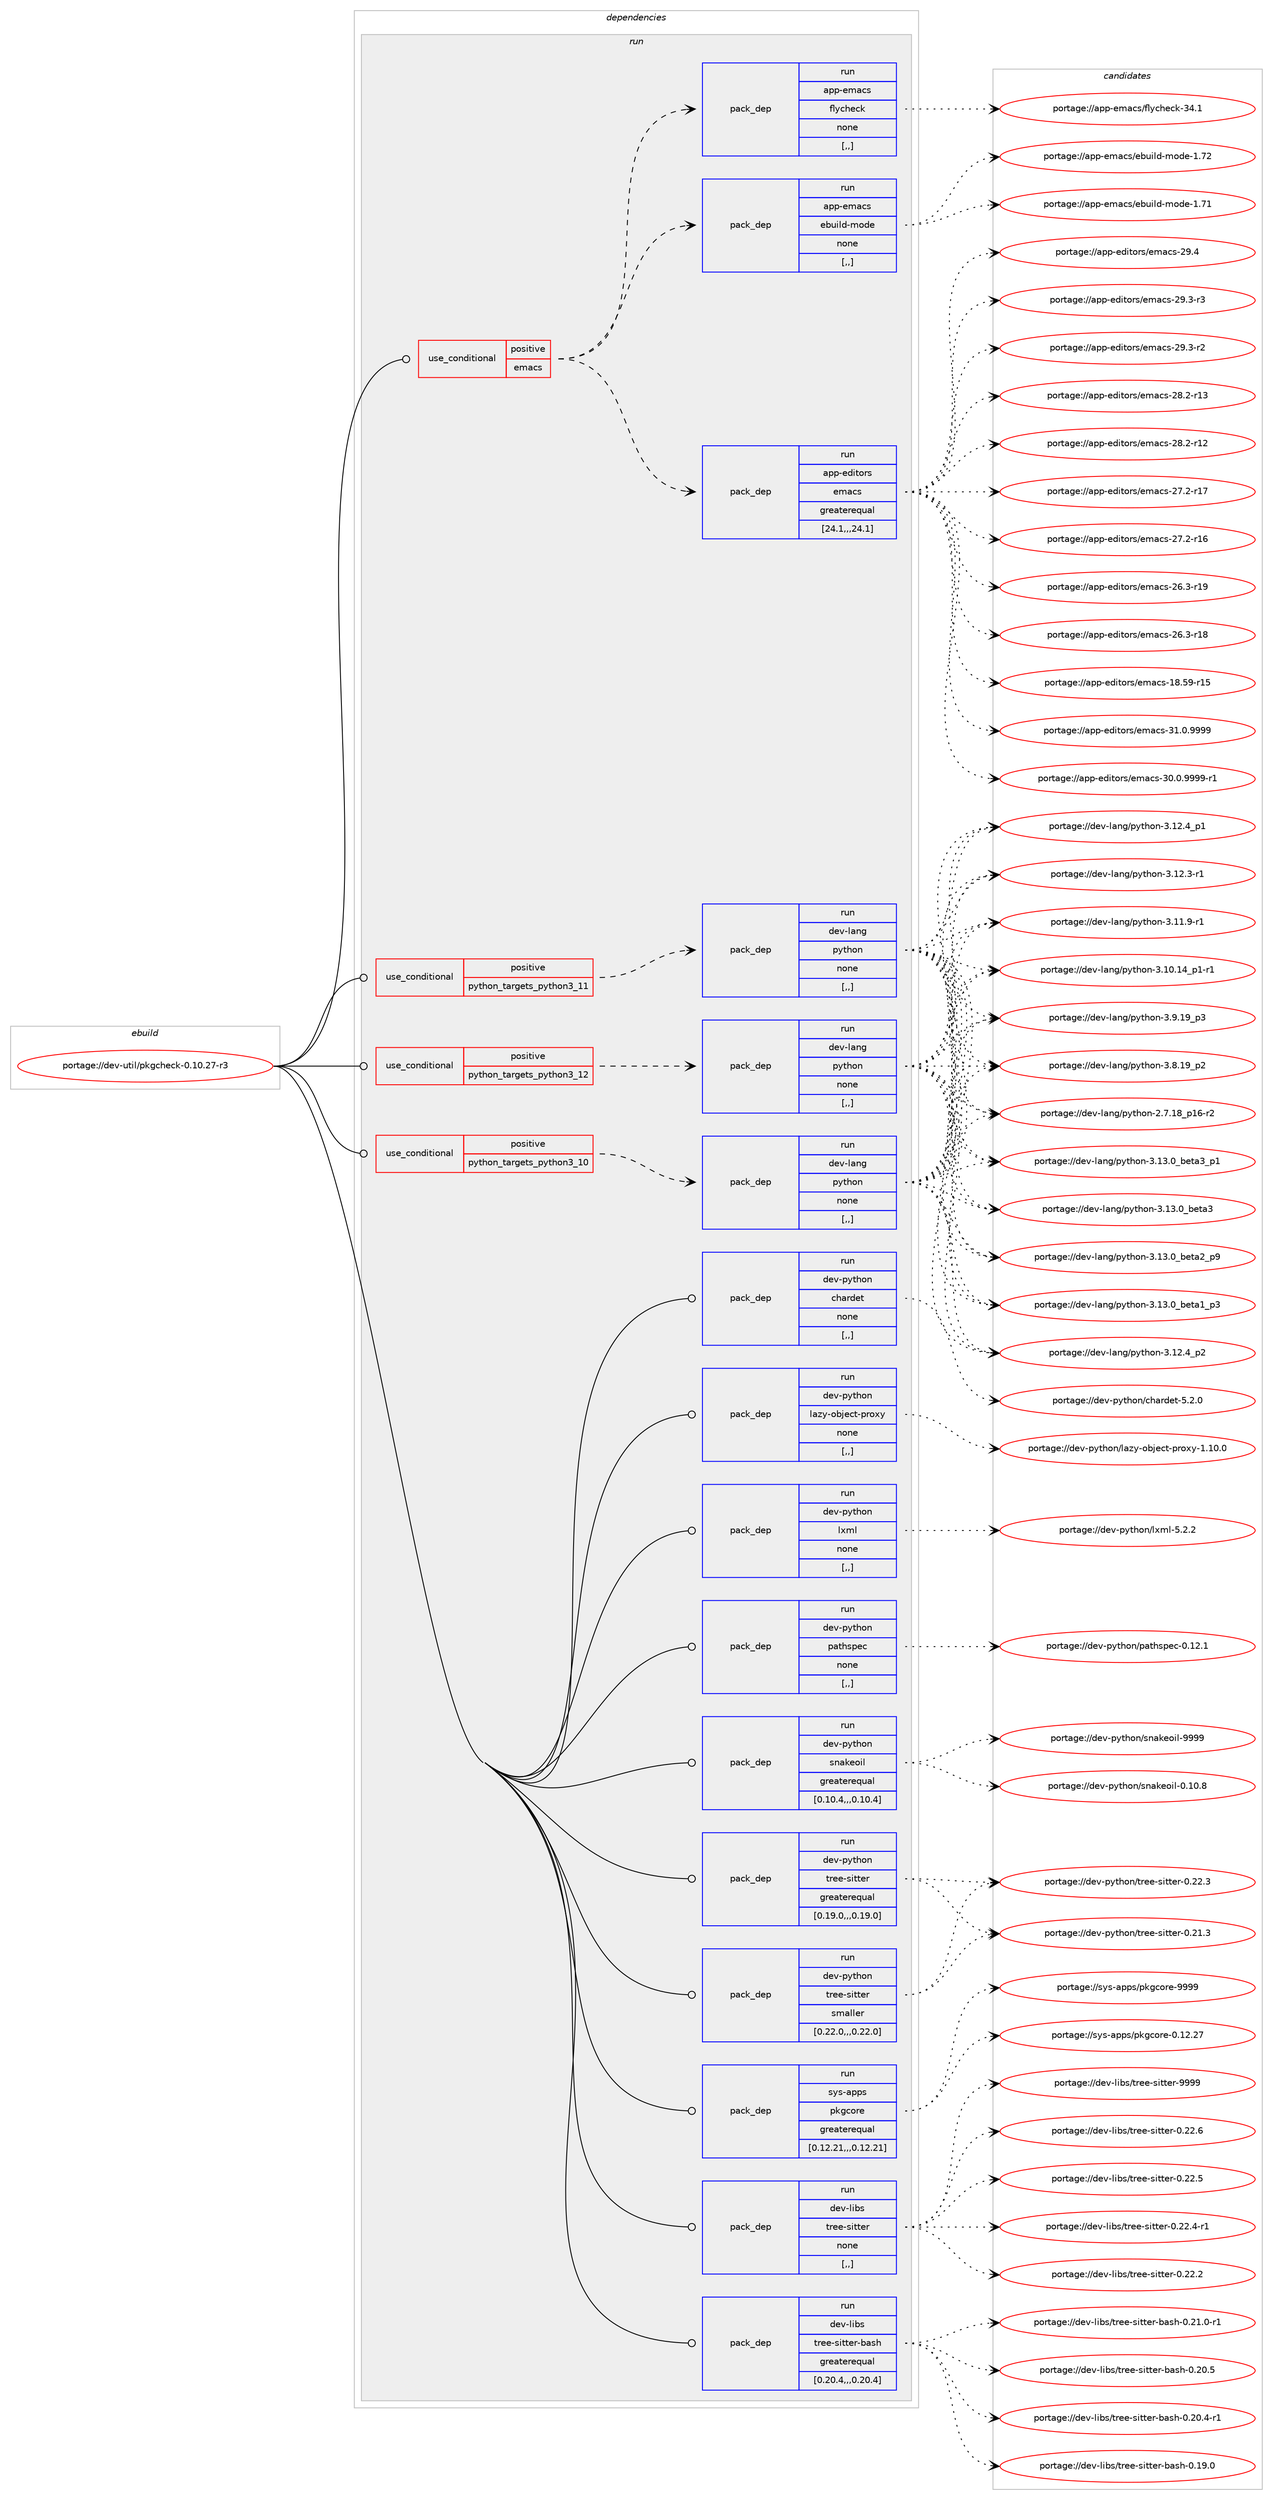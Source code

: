 digraph prolog {

# *************
# Graph options
# *************

newrank=true;
concentrate=true;
compound=true;
graph [rankdir=LR,fontname=Helvetica,fontsize=10,ranksep=1.5];#, ranksep=2.5, nodesep=0.2];
edge  [arrowhead=vee];
node  [fontname=Helvetica,fontsize=10];

# **********
# The ebuild
# **********

subgraph cluster_leftcol {
color=gray;
label=<<i>ebuild</i>>;
id [label="portage://dev-util/pkgcheck-0.10.27-r3", color=red, width=4, href="../dev-util/pkgcheck-0.10.27-r3.svg"];
}

# ****************
# The dependencies
# ****************

subgraph cluster_midcol {
color=gray;
label=<<i>dependencies</i>>;
subgraph cluster_compile {
fillcolor="#eeeeee";
style=filled;
label=<<i>compile</i>>;
}
subgraph cluster_compileandrun {
fillcolor="#eeeeee";
style=filled;
label=<<i>compile and run</i>>;
}
subgraph cluster_run {
fillcolor="#eeeeee";
style=filled;
label=<<i>run</i>>;
subgraph cond61353 {
dependency217903 [label=<<TABLE BORDER="0" CELLBORDER="1" CELLSPACING="0" CELLPADDING="4"><TR><TD ROWSPAN="3" CELLPADDING="10">use_conditional</TD></TR><TR><TD>positive</TD></TR><TR><TD>emacs</TD></TR></TABLE>>, shape=none, color=red];
subgraph pack155092 {
dependency217904 [label=<<TABLE BORDER="0" CELLBORDER="1" CELLSPACING="0" CELLPADDING="4" WIDTH="220"><TR><TD ROWSPAN="6" CELLPADDING="30">pack_dep</TD></TR><TR><TD WIDTH="110">run</TD></TR><TR><TD>app-editors</TD></TR><TR><TD>emacs</TD></TR><TR><TD>greaterequal</TD></TR><TR><TD>[24.1,,,24.1]</TD></TR></TABLE>>, shape=none, color=blue];
}
dependency217903:e -> dependency217904:w [weight=20,style="dashed",arrowhead="vee"];
subgraph pack155093 {
dependency217905 [label=<<TABLE BORDER="0" CELLBORDER="1" CELLSPACING="0" CELLPADDING="4" WIDTH="220"><TR><TD ROWSPAN="6" CELLPADDING="30">pack_dep</TD></TR><TR><TD WIDTH="110">run</TD></TR><TR><TD>app-emacs</TD></TR><TR><TD>ebuild-mode</TD></TR><TR><TD>none</TD></TR><TR><TD>[,,]</TD></TR></TABLE>>, shape=none, color=blue];
}
dependency217903:e -> dependency217905:w [weight=20,style="dashed",arrowhead="vee"];
subgraph pack155094 {
dependency217906 [label=<<TABLE BORDER="0" CELLBORDER="1" CELLSPACING="0" CELLPADDING="4" WIDTH="220"><TR><TD ROWSPAN="6" CELLPADDING="30">pack_dep</TD></TR><TR><TD WIDTH="110">run</TD></TR><TR><TD>app-emacs</TD></TR><TR><TD>flycheck</TD></TR><TR><TD>none</TD></TR><TR><TD>[,,]</TD></TR></TABLE>>, shape=none, color=blue];
}
dependency217903:e -> dependency217906:w [weight=20,style="dashed",arrowhead="vee"];
}
id:e -> dependency217903:w [weight=20,style="solid",arrowhead="odot"];
subgraph cond61354 {
dependency217907 [label=<<TABLE BORDER="0" CELLBORDER="1" CELLSPACING="0" CELLPADDING="4"><TR><TD ROWSPAN="3" CELLPADDING="10">use_conditional</TD></TR><TR><TD>positive</TD></TR><TR><TD>python_targets_python3_10</TD></TR></TABLE>>, shape=none, color=red];
subgraph pack155095 {
dependency217908 [label=<<TABLE BORDER="0" CELLBORDER="1" CELLSPACING="0" CELLPADDING="4" WIDTH="220"><TR><TD ROWSPAN="6" CELLPADDING="30">pack_dep</TD></TR><TR><TD WIDTH="110">run</TD></TR><TR><TD>dev-lang</TD></TR><TR><TD>python</TD></TR><TR><TD>none</TD></TR><TR><TD>[,,]</TD></TR></TABLE>>, shape=none, color=blue];
}
dependency217907:e -> dependency217908:w [weight=20,style="dashed",arrowhead="vee"];
}
id:e -> dependency217907:w [weight=20,style="solid",arrowhead="odot"];
subgraph cond61355 {
dependency217909 [label=<<TABLE BORDER="0" CELLBORDER="1" CELLSPACING="0" CELLPADDING="4"><TR><TD ROWSPAN="3" CELLPADDING="10">use_conditional</TD></TR><TR><TD>positive</TD></TR><TR><TD>python_targets_python3_11</TD></TR></TABLE>>, shape=none, color=red];
subgraph pack155096 {
dependency217910 [label=<<TABLE BORDER="0" CELLBORDER="1" CELLSPACING="0" CELLPADDING="4" WIDTH="220"><TR><TD ROWSPAN="6" CELLPADDING="30">pack_dep</TD></TR><TR><TD WIDTH="110">run</TD></TR><TR><TD>dev-lang</TD></TR><TR><TD>python</TD></TR><TR><TD>none</TD></TR><TR><TD>[,,]</TD></TR></TABLE>>, shape=none, color=blue];
}
dependency217909:e -> dependency217910:w [weight=20,style="dashed",arrowhead="vee"];
}
id:e -> dependency217909:w [weight=20,style="solid",arrowhead="odot"];
subgraph cond61356 {
dependency217911 [label=<<TABLE BORDER="0" CELLBORDER="1" CELLSPACING="0" CELLPADDING="4"><TR><TD ROWSPAN="3" CELLPADDING="10">use_conditional</TD></TR><TR><TD>positive</TD></TR><TR><TD>python_targets_python3_12</TD></TR></TABLE>>, shape=none, color=red];
subgraph pack155097 {
dependency217912 [label=<<TABLE BORDER="0" CELLBORDER="1" CELLSPACING="0" CELLPADDING="4" WIDTH="220"><TR><TD ROWSPAN="6" CELLPADDING="30">pack_dep</TD></TR><TR><TD WIDTH="110">run</TD></TR><TR><TD>dev-lang</TD></TR><TR><TD>python</TD></TR><TR><TD>none</TD></TR><TR><TD>[,,]</TD></TR></TABLE>>, shape=none, color=blue];
}
dependency217911:e -> dependency217912:w [weight=20,style="dashed",arrowhead="vee"];
}
id:e -> dependency217911:w [weight=20,style="solid",arrowhead="odot"];
subgraph pack155098 {
dependency217913 [label=<<TABLE BORDER="0" CELLBORDER="1" CELLSPACING="0" CELLPADDING="4" WIDTH="220"><TR><TD ROWSPAN="6" CELLPADDING="30">pack_dep</TD></TR><TR><TD WIDTH="110">run</TD></TR><TR><TD>dev-libs</TD></TR><TR><TD>tree-sitter</TD></TR><TR><TD>none</TD></TR><TR><TD>[,,]</TD></TR></TABLE>>, shape=none, color=blue];
}
id:e -> dependency217913:w [weight=20,style="solid",arrowhead="odot"];
subgraph pack155099 {
dependency217914 [label=<<TABLE BORDER="0" CELLBORDER="1" CELLSPACING="0" CELLPADDING="4" WIDTH="220"><TR><TD ROWSPAN="6" CELLPADDING="30">pack_dep</TD></TR><TR><TD WIDTH="110">run</TD></TR><TR><TD>dev-libs</TD></TR><TR><TD>tree-sitter-bash</TD></TR><TR><TD>greaterequal</TD></TR><TR><TD>[0.20.4,,,0.20.4]</TD></TR></TABLE>>, shape=none, color=blue];
}
id:e -> dependency217914:w [weight=20,style="solid",arrowhead="odot"];
subgraph pack155100 {
dependency217915 [label=<<TABLE BORDER="0" CELLBORDER="1" CELLSPACING="0" CELLPADDING="4" WIDTH="220"><TR><TD ROWSPAN="6" CELLPADDING="30">pack_dep</TD></TR><TR><TD WIDTH="110">run</TD></TR><TR><TD>dev-python</TD></TR><TR><TD>chardet</TD></TR><TR><TD>none</TD></TR><TR><TD>[,,]</TD></TR></TABLE>>, shape=none, color=blue];
}
id:e -> dependency217915:w [weight=20,style="solid",arrowhead="odot"];
subgraph pack155101 {
dependency217916 [label=<<TABLE BORDER="0" CELLBORDER="1" CELLSPACING="0" CELLPADDING="4" WIDTH="220"><TR><TD ROWSPAN="6" CELLPADDING="30">pack_dep</TD></TR><TR><TD WIDTH="110">run</TD></TR><TR><TD>dev-python</TD></TR><TR><TD>lazy-object-proxy</TD></TR><TR><TD>none</TD></TR><TR><TD>[,,]</TD></TR></TABLE>>, shape=none, color=blue];
}
id:e -> dependency217916:w [weight=20,style="solid",arrowhead="odot"];
subgraph pack155102 {
dependency217917 [label=<<TABLE BORDER="0" CELLBORDER="1" CELLSPACING="0" CELLPADDING="4" WIDTH="220"><TR><TD ROWSPAN="6" CELLPADDING="30">pack_dep</TD></TR><TR><TD WIDTH="110">run</TD></TR><TR><TD>dev-python</TD></TR><TR><TD>lxml</TD></TR><TR><TD>none</TD></TR><TR><TD>[,,]</TD></TR></TABLE>>, shape=none, color=blue];
}
id:e -> dependency217917:w [weight=20,style="solid",arrowhead="odot"];
subgraph pack155103 {
dependency217918 [label=<<TABLE BORDER="0" CELLBORDER="1" CELLSPACING="0" CELLPADDING="4" WIDTH="220"><TR><TD ROWSPAN="6" CELLPADDING="30">pack_dep</TD></TR><TR><TD WIDTH="110">run</TD></TR><TR><TD>dev-python</TD></TR><TR><TD>pathspec</TD></TR><TR><TD>none</TD></TR><TR><TD>[,,]</TD></TR></TABLE>>, shape=none, color=blue];
}
id:e -> dependency217918:w [weight=20,style="solid",arrowhead="odot"];
subgraph pack155104 {
dependency217919 [label=<<TABLE BORDER="0" CELLBORDER="1" CELLSPACING="0" CELLPADDING="4" WIDTH="220"><TR><TD ROWSPAN="6" CELLPADDING="30">pack_dep</TD></TR><TR><TD WIDTH="110">run</TD></TR><TR><TD>dev-python</TD></TR><TR><TD>snakeoil</TD></TR><TR><TD>greaterequal</TD></TR><TR><TD>[0.10.4,,,0.10.4]</TD></TR></TABLE>>, shape=none, color=blue];
}
id:e -> dependency217919:w [weight=20,style="solid",arrowhead="odot"];
subgraph pack155105 {
dependency217920 [label=<<TABLE BORDER="0" CELLBORDER="1" CELLSPACING="0" CELLPADDING="4" WIDTH="220"><TR><TD ROWSPAN="6" CELLPADDING="30">pack_dep</TD></TR><TR><TD WIDTH="110">run</TD></TR><TR><TD>dev-python</TD></TR><TR><TD>tree-sitter</TD></TR><TR><TD>greaterequal</TD></TR><TR><TD>[0.19.0,,,0.19.0]</TD></TR></TABLE>>, shape=none, color=blue];
}
id:e -> dependency217920:w [weight=20,style="solid",arrowhead="odot"];
subgraph pack155106 {
dependency217921 [label=<<TABLE BORDER="0" CELLBORDER="1" CELLSPACING="0" CELLPADDING="4" WIDTH="220"><TR><TD ROWSPAN="6" CELLPADDING="30">pack_dep</TD></TR><TR><TD WIDTH="110">run</TD></TR><TR><TD>dev-python</TD></TR><TR><TD>tree-sitter</TD></TR><TR><TD>smaller</TD></TR><TR><TD>[0.22.0,,,0.22.0]</TD></TR></TABLE>>, shape=none, color=blue];
}
id:e -> dependency217921:w [weight=20,style="solid",arrowhead="odot"];
subgraph pack155107 {
dependency217922 [label=<<TABLE BORDER="0" CELLBORDER="1" CELLSPACING="0" CELLPADDING="4" WIDTH="220"><TR><TD ROWSPAN="6" CELLPADDING="30">pack_dep</TD></TR><TR><TD WIDTH="110">run</TD></TR><TR><TD>sys-apps</TD></TR><TR><TD>pkgcore</TD></TR><TR><TD>greaterequal</TD></TR><TR><TD>[0.12.21,,,0.12.21]</TD></TR></TABLE>>, shape=none, color=blue];
}
id:e -> dependency217922:w [weight=20,style="solid",arrowhead="odot"];
}
}

# **************
# The candidates
# **************

subgraph cluster_choices {
rank=same;
color=gray;
label=<<i>candidates</i>>;

subgraph choice155092 {
color=black;
nodesep=1;
choice971121124510110010511611111411547101109979911545514946484657575757 [label="portage://app-editors/emacs-31.0.9999", color=red, width=4,href="../app-editors/emacs-31.0.9999.svg"];
choice9711211245101100105116111114115471011099799115455148464846575757574511449 [label="portage://app-editors/emacs-30.0.9999-r1", color=red, width=4,href="../app-editors/emacs-30.0.9999-r1.svg"];
choice97112112451011001051161111141154710110997991154550574652 [label="portage://app-editors/emacs-29.4", color=red, width=4,href="../app-editors/emacs-29.4.svg"];
choice971121124510110010511611111411547101109979911545505746514511451 [label="portage://app-editors/emacs-29.3-r3", color=red, width=4,href="../app-editors/emacs-29.3-r3.svg"];
choice971121124510110010511611111411547101109979911545505746514511450 [label="portage://app-editors/emacs-29.3-r2", color=red, width=4,href="../app-editors/emacs-29.3-r2.svg"];
choice97112112451011001051161111141154710110997991154550564650451144951 [label="portage://app-editors/emacs-28.2-r13", color=red, width=4,href="../app-editors/emacs-28.2-r13.svg"];
choice97112112451011001051161111141154710110997991154550564650451144950 [label="portage://app-editors/emacs-28.2-r12", color=red, width=4,href="../app-editors/emacs-28.2-r12.svg"];
choice97112112451011001051161111141154710110997991154550554650451144955 [label="portage://app-editors/emacs-27.2-r17", color=red, width=4,href="../app-editors/emacs-27.2-r17.svg"];
choice97112112451011001051161111141154710110997991154550554650451144954 [label="portage://app-editors/emacs-27.2-r16", color=red, width=4,href="../app-editors/emacs-27.2-r16.svg"];
choice97112112451011001051161111141154710110997991154550544651451144957 [label="portage://app-editors/emacs-26.3-r19", color=red, width=4,href="../app-editors/emacs-26.3-r19.svg"];
choice97112112451011001051161111141154710110997991154550544651451144956 [label="portage://app-editors/emacs-26.3-r18", color=red, width=4,href="../app-editors/emacs-26.3-r18.svg"];
choice9711211245101100105116111114115471011099799115454956465357451144953 [label="portage://app-editors/emacs-18.59-r15", color=red, width=4,href="../app-editors/emacs-18.59-r15.svg"];
dependency217904:e -> choice971121124510110010511611111411547101109979911545514946484657575757:w [style=dotted,weight="100"];
dependency217904:e -> choice9711211245101100105116111114115471011099799115455148464846575757574511449:w [style=dotted,weight="100"];
dependency217904:e -> choice97112112451011001051161111141154710110997991154550574652:w [style=dotted,weight="100"];
dependency217904:e -> choice971121124510110010511611111411547101109979911545505746514511451:w [style=dotted,weight="100"];
dependency217904:e -> choice971121124510110010511611111411547101109979911545505746514511450:w [style=dotted,weight="100"];
dependency217904:e -> choice97112112451011001051161111141154710110997991154550564650451144951:w [style=dotted,weight="100"];
dependency217904:e -> choice97112112451011001051161111141154710110997991154550564650451144950:w [style=dotted,weight="100"];
dependency217904:e -> choice97112112451011001051161111141154710110997991154550554650451144955:w [style=dotted,weight="100"];
dependency217904:e -> choice97112112451011001051161111141154710110997991154550554650451144954:w [style=dotted,weight="100"];
dependency217904:e -> choice97112112451011001051161111141154710110997991154550544651451144957:w [style=dotted,weight="100"];
dependency217904:e -> choice97112112451011001051161111141154710110997991154550544651451144956:w [style=dotted,weight="100"];
dependency217904:e -> choice9711211245101100105116111114115471011099799115454956465357451144953:w [style=dotted,weight="100"];
}
subgraph choice155093 {
color=black;
nodesep=1;
choice971121124510110997991154710198117105108100451091111001014549465550 [label="portage://app-emacs/ebuild-mode-1.72", color=red, width=4,href="../app-emacs/ebuild-mode-1.72.svg"];
choice971121124510110997991154710198117105108100451091111001014549465549 [label="portage://app-emacs/ebuild-mode-1.71", color=red, width=4,href="../app-emacs/ebuild-mode-1.71.svg"];
dependency217905:e -> choice971121124510110997991154710198117105108100451091111001014549465550:w [style=dotted,weight="100"];
dependency217905:e -> choice971121124510110997991154710198117105108100451091111001014549465549:w [style=dotted,weight="100"];
}
subgraph choice155094 {
color=black;
nodesep=1;
choice971121124510110997991154710210812199104101991074551524649 [label="portage://app-emacs/flycheck-34.1", color=red, width=4,href="../app-emacs/flycheck-34.1.svg"];
dependency217906:e -> choice971121124510110997991154710210812199104101991074551524649:w [style=dotted,weight="100"];
}
subgraph choice155095 {
color=black;
nodesep=1;
choice10010111845108971101034711212111610411111045514649514648959810111697519511249 [label="portage://dev-lang/python-3.13.0_beta3_p1", color=red, width=4,href="../dev-lang/python-3.13.0_beta3_p1.svg"];
choice1001011184510897110103471121211161041111104551464951464895981011169751 [label="portage://dev-lang/python-3.13.0_beta3", color=red, width=4,href="../dev-lang/python-3.13.0_beta3.svg"];
choice10010111845108971101034711212111610411111045514649514648959810111697509511257 [label="portage://dev-lang/python-3.13.0_beta2_p9", color=red, width=4,href="../dev-lang/python-3.13.0_beta2_p9.svg"];
choice10010111845108971101034711212111610411111045514649514648959810111697499511251 [label="portage://dev-lang/python-3.13.0_beta1_p3", color=red, width=4,href="../dev-lang/python-3.13.0_beta1_p3.svg"];
choice100101118451089711010347112121116104111110455146495046529511250 [label="portage://dev-lang/python-3.12.4_p2", color=red, width=4,href="../dev-lang/python-3.12.4_p2.svg"];
choice100101118451089711010347112121116104111110455146495046529511249 [label="portage://dev-lang/python-3.12.4_p1", color=red, width=4,href="../dev-lang/python-3.12.4_p1.svg"];
choice100101118451089711010347112121116104111110455146495046514511449 [label="portage://dev-lang/python-3.12.3-r1", color=red, width=4,href="../dev-lang/python-3.12.3-r1.svg"];
choice100101118451089711010347112121116104111110455146494946574511449 [label="portage://dev-lang/python-3.11.9-r1", color=red, width=4,href="../dev-lang/python-3.11.9-r1.svg"];
choice100101118451089711010347112121116104111110455146494846495295112494511449 [label="portage://dev-lang/python-3.10.14_p1-r1", color=red, width=4,href="../dev-lang/python-3.10.14_p1-r1.svg"];
choice100101118451089711010347112121116104111110455146574649579511251 [label="portage://dev-lang/python-3.9.19_p3", color=red, width=4,href="../dev-lang/python-3.9.19_p3.svg"];
choice100101118451089711010347112121116104111110455146564649579511250 [label="portage://dev-lang/python-3.8.19_p2", color=red, width=4,href="../dev-lang/python-3.8.19_p2.svg"];
choice100101118451089711010347112121116104111110455046554649569511249544511450 [label="portage://dev-lang/python-2.7.18_p16-r2", color=red, width=4,href="../dev-lang/python-2.7.18_p16-r2.svg"];
dependency217908:e -> choice10010111845108971101034711212111610411111045514649514648959810111697519511249:w [style=dotted,weight="100"];
dependency217908:e -> choice1001011184510897110103471121211161041111104551464951464895981011169751:w [style=dotted,weight="100"];
dependency217908:e -> choice10010111845108971101034711212111610411111045514649514648959810111697509511257:w [style=dotted,weight="100"];
dependency217908:e -> choice10010111845108971101034711212111610411111045514649514648959810111697499511251:w [style=dotted,weight="100"];
dependency217908:e -> choice100101118451089711010347112121116104111110455146495046529511250:w [style=dotted,weight="100"];
dependency217908:e -> choice100101118451089711010347112121116104111110455146495046529511249:w [style=dotted,weight="100"];
dependency217908:e -> choice100101118451089711010347112121116104111110455146495046514511449:w [style=dotted,weight="100"];
dependency217908:e -> choice100101118451089711010347112121116104111110455146494946574511449:w [style=dotted,weight="100"];
dependency217908:e -> choice100101118451089711010347112121116104111110455146494846495295112494511449:w [style=dotted,weight="100"];
dependency217908:e -> choice100101118451089711010347112121116104111110455146574649579511251:w [style=dotted,weight="100"];
dependency217908:e -> choice100101118451089711010347112121116104111110455146564649579511250:w [style=dotted,weight="100"];
dependency217908:e -> choice100101118451089711010347112121116104111110455046554649569511249544511450:w [style=dotted,weight="100"];
}
subgraph choice155096 {
color=black;
nodesep=1;
choice10010111845108971101034711212111610411111045514649514648959810111697519511249 [label="portage://dev-lang/python-3.13.0_beta3_p1", color=red, width=4,href="../dev-lang/python-3.13.0_beta3_p1.svg"];
choice1001011184510897110103471121211161041111104551464951464895981011169751 [label="portage://dev-lang/python-3.13.0_beta3", color=red, width=4,href="../dev-lang/python-3.13.0_beta3.svg"];
choice10010111845108971101034711212111610411111045514649514648959810111697509511257 [label="portage://dev-lang/python-3.13.0_beta2_p9", color=red, width=4,href="../dev-lang/python-3.13.0_beta2_p9.svg"];
choice10010111845108971101034711212111610411111045514649514648959810111697499511251 [label="portage://dev-lang/python-3.13.0_beta1_p3", color=red, width=4,href="../dev-lang/python-3.13.0_beta1_p3.svg"];
choice100101118451089711010347112121116104111110455146495046529511250 [label="portage://dev-lang/python-3.12.4_p2", color=red, width=4,href="../dev-lang/python-3.12.4_p2.svg"];
choice100101118451089711010347112121116104111110455146495046529511249 [label="portage://dev-lang/python-3.12.4_p1", color=red, width=4,href="../dev-lang/python-3.12.4_p1.svg"];
choice100101118451089711010347112121116104111110455146495046514511449 [label="portage://dev-lang/python-3.12.3-r1", color=red, width=4,href="../dev-lang/python-3.12.3-r1.svg"];
choice100101118451089711010347112121116104111110455146494946574511449 [label="portage://dev-lang/python-3.11.9-r1", color=red, width=4,href="../dev-lang/python-3.11.9-r1.svg"];
choice100101118451089711010347112121116104111110455146494846495295112494511449 [label="portage://dev-lang/python-3.10.14_p1-r1", color=red, width=4,href="../dev-lang/python-3.10.14_p1-r1.svg"];
choice100101118451089711010347112121116104111110455146574649579511251 [label="portage://dev-lang/python-3.9.19_p3", color=red, width=4,href="../dev-lang/python-3.9.19_p3.svg"];
choice100101118451089711010347112121116104111110455146564649579511250 [label="portage://dev-lang/python-3.8.19_p2", color=red, width=4,href="../dev-lang/python-3.8.19_p2.svg"];
choice100101118451089711010347112121116104111110455046554649569511249544511450 [label="portage://dev-lang/python-2.7.18_p16-r2", color=red, width=4,href="../dev-lang/python-2.7.18_p16-r2.svg"];
dependency217910:e -> choice10010111845108971101034711212111610411111045514649514648959810111697519511249:w [style=dotted,weight="100"];
dependency217910:e -> choice1001011184510897110103471121211161041111104551464951464895981011169751:w [style=dotted,weight="100"];
dependency217910:e -> choice10010111845108971101034711212111610411111045514649514648959810111697509511257:w [style=dotted,weight="100"];
dependency217910:e -> choice10010111845108971101034711212111610411111045514649514648959810111697499511251:w [style=dotted,weight="100"];
dependency217910:e -> choice100101118451089711010347112121116104111110455146495046529511250:w [style=dotted,weight="100"];
dependency217910:e -> choice100101118451089711010347112121116104111110455146495046529511249:w [style=dotted,weight="100"];
dependency217910:e -> choice100101118451089711010347112121116104111110455146495046514511449:w [style=dotted,weight="100"];
dependency217910:e -> choice100101118451089711010347112121116104111110455146494946574511449:w [style=dotted,weight="100"];
dependency217910:e -> choice100101118451089711010347112121116104111110455146494846495295112494511449:w [style=dotted,weight="100"];
dependency217910:e -> choice100101118451089711010347112121116104111110455146574649579511251:w [style=dotted,weight="100"];
dependency217910:e -> choice100101118451089711010347112121116104111110455146564649579511250:w [style=dotted,weight="100"];
dependency217910:e -> choice100101118451089711010347112121116104111110455046554649569511249544511450:w [style=dotted,weight="100"];
}
subgraph choice155097 {
color=black;
nodesep=1;
choice10010111845108971101034711212111610411111045514649514648959810111697519511249 [label="portage://dev-lang/python-3.13.0_beta3_p1", color=red, width=4,href="../dev-lang/python-3.13.0_beta3_p1.svg"];
choice1001011184510897110103471121211161041111104551464951464895981011169751 [label="portage://dev-lang/python-3.13.0_beta3", color=red, width=4,href="../dev-lang/python-3.13.0_beta3.svg"];
choice10010111845108971101034711212111610411111045514649514648959810111697509511257 [label="portage://dev-lang/python-3.13.0_beta2_p9", color=red, width=4,href="../dev-lang/python-3.13.0_beta2_p9.svg"];
choice10010111845108971101034711212111610411111045514649514648959810111697499511251 [label="portage://dev-lang/python-3.13.0_beta1_p3", color=red, width=4,href="../dev-lang/python-3.13.0_beta1_p3.svg"];
choice100101118451089711010347112121116104111110455146495046529511250 [label="portage://dev-lang/python-3.12.4_p2", color=red, width=4,href="../dev-lang/python-3.12.4_p2.svg"];
choice100101118451089711010347112121116104111110455146495046529511249 [label="portage://dev-lang/python-3.12.4_p1", color=red, width=4,href="../dev-lang/python-3.12.4_p1.svg"];
choice100101118451089711010347112121116104111110455146495046514511449 [label="portage://dev-lang/python-3.12.3-r1", color=red, width=4,href="../dev-lang/python-3.12.3-r1.svg"];
choice100101118451089711010347112121116104111110455146494946574511449 [label="portage://dev-lang/python-3.11.9-r1", color=red, width=4,href="../dev-lang/python-3.11.9-r1.svg"];
choice100101118451089711010347112121116104111110455146494846495295112494511449 [label="portage://dev-lang/python-3.10.14_p1-r1", color=red, width=4,href="../dev-lang/python-3.10.14_p1-r1.svg"];
choice100101118451089711010347112121116104111110455146574649579511251 [label="portage://dev-lang/python-3.9.19_p3", color=red, width=4,href="../dev-lang/python-3.9.19_p3.svg"];
choice100101118451089711010347112121116104111110455146564649579511250 [label="portage://dev-lang/python-3.8.19_p2", color=red, width=4,href="../dev-lang/python-3.8.19_p2.svg"];
choice100101118451089711010347112121116104111110455046554649569511249544511450 [label="portage://dev-lang/python-2.7.18_p16-r2", color=red, width=4,href="../dev-lang/python-2.7.18_p16-r2.svg"];
dependency217912:e -> choice10010111845108971101034711212111610411111045514649514648959810111697519511249:w [style=dotted,weight="100"];
dependency217912:e -> choice1001011184510897110103471121211161041111104551464951464895981011169751:w [style=dotted,weight="100"];
dependency217912:e -> choice10010111845108971101034711212111610411111045514649514648959810111697509511257:w [style=dotted,weight="100"];
dependency217912:e -> choice10010111845108971101034711212111610411111045514649514648959810111697499511251:w [style=dotted,weight="100"];
dependency217912:e -> choice100101118451089711010347112121116104111110455146495046529511250:w [style=dotted,weight="100"];
dependency217912:e -> choice100101118451089711010347112121116104111110455146495046529511249:w [style=dotted,weight="100"];
dependency217912:e -> choice100101118451089711010347112121116104111110455146495046514511449:w [style=dotted,weight="100"];
dependency217912:e -> choice100101118451089711010347112121116104111110455146494946574511449:w [style=dotted,weight="100"];
dependency217912:e -> choice100101118451089711010347112121116104111110455146494846495295112494511449:w [style=dotted,weight="100"];
dependency217912:e -> choice100101118451089711010347112121116104111110455146574649579511251:w [style=dotted,weight="100"];
dependency217912:e -> choice100101118451089711010347112121116104111110455146564649579511250:w [style=dotted,weight="100"];
dependency217912:e -> choice100101118451089711010347112121116104111110455046554649569511249544511450:w [style=dotted,weight="100"];
}
subgraph choice155098 {
color=black;
nodesep=1;
choice100101118451081059811547116114101101451151051161161011144557575757 [label="portage://dev-libs/tree-sitter-9999", color=red, width=4,href="../dev-libs/tree-sitter-9999.svg"];
choice1001011184510810598115471161141011014511510511611610111445484650504654 [label="portage://dev-libs/tree-sitter-0.22.6", color=red, width=4,href="../dev-libs/tree-sitter-0.22.6.svg"];
choice1001011184510810598115471161141011014511510511611610111445484650504653 [label="portage://dev-libs/tree-sitter-0.22.5", color=red, width=4,href="../dev-libs/tree-sitter-0.22.5.svg"];
choice10010111845108105981154711611410110145115105116116101114454846505046524511449 [label="portage://dev-libs/tree-sitter-0.22.4-r1", color=red, width=4,href="../dev-libs/tree-sitter-0.22.4-r1.svg"];
choice1001011184510810598115471161141011014511510511611610111445484650504650 [label="portage://dev-libs/tree-sitter-0.22.2", color=red, width=4,href="../dev-libs/tree-sitter-0.22.2.svg"];
dependency217913:e -> choice100101118451081059811547116114101101451151051161161011144557575757:w [style=dotted,weight="100"];
dependency217913:e -> choice1001011184510810598115471161141011014511510511611610111445484650504654:w [style=dotted,weight="100"];
dependency217913:e -> choice1001011184510810598115471161141011014511510511611610111445484650504653:w [style=dotted,weight="100"];
dependency217913:e -> choice10010111845108105981154711611410110145115105116116101114454846505046524511449:w [style=dotted,weight="100"];
dependency217913:e -> choice1001011184510810598115471161141011014511510511611610111445484650504650:w [style=dotted,weight="100"];
}
subgraph choice155099 {
color=black;
nodesep=1;
choice10010111845108105981154711611410110145115105116116101114459897115104454846504946484511449 [label="portage://dev-libs/tree-sitter-bash-0.21.0-r1", color=red, width=4,href="../dev-libs/tree-sitter-bash-0.21.0-r1.svg"];
choice1001011184510810598115471161141011014511510511611610111445989711510445484650484653 [label="portage://dev-libs/tree-sitter-bash-0.20.5", color=red, width=4,href="../dev-libs/tree-sitter-bash-0.20.5.svg"];
choice10010111845108105981154711611410110145115105116116101114459897115104454846504846524511449 [label="portage://dev-libs/tree-sitter-bash-0.20.4-r1", color=red, width=4,href="../dev-libs/tree-sitter-bash-0.20.4-r1.svg"];
choice1001011184510810598115471161141011014511510511611610111445989711510445484649574648 [label="portage://dev-libs/tree-sitter-bash-0.19.0", color=red, width=4,href="../dev-libs/tree-sitter-bash-0.19.0.svg"];
dependency217914:e -> choice10010111845108105981154711611410110145115105116116101114459897115104454846504946484511449:w [style=dotted,weight="100"];
dependency217914:e -> choice1001011184510810598115471161141011014511510511611610111445989711510445484650484653:w [style=dotted,weight="100"];
dependency217914:e -> choice10010111845108105981154711611410110145115105116116101114459897115104454846504846524511449:w [style=dotted,weight="100"];
dependency217914:e -> choice1001011184510810598115471161141011014511510511611610111445989711510445484649574648:w [style=dotted,weight="100"];
}
subgraph choice155100 {
color=black;
nodesep=1;
choice10010111845112121116104111110479910497114100101116455346504648 [label="portage://dev-python/chardet-5.2.0", color=red, width=4,href="../dev-python/chardet-5.2.0.svg"];
dependency217915:e -> choice10010111845112121116104111110479910497114100101116455346504648:w [style=dotted,weight="100"];
}
subgraph choice155101 {
color=black;
nodesep=1;
choice1001011184511212111610411111047108971221214511198106101991164511211411112012145494649484648 [label="portage://dev-python/lazy-object-proxy-1.10.0", color=red, width=4,href="../dev-python/lazy-object-proxy-1.10.0.svg"];
dependency217916:e -> choice1001011184511212111610411111047108971221214511198106101991164511211411112012145494649484648:w [style=dotted,weight="100"];
}
subgraph choice155102 {
color=black;
nodesep=1;
choice1001011184511212111610411111047108120109108455346504650 [label="portage://dev-python/lxml-5.2.2", color=red, width=4,href="../dev-python/lxml-5.2.2.svg"];
dependency217917:e -> choice1001011184511212111610411111047108120109108455346504650:w [style=dotted,weight="100"];
}
subgraph choice155103 {
color=black;
nodesep=1;
choice1001011184511212111610411111047112971161041151121019945484649504649 [label="portage://dev-python/pathspec-0.12.1", color=red, width=4,href="../dev-python/pathspec-0.12.1.svg"];
dependency217918:e -> choice1001011184511212111610411111047112971161041151121019945484649504649:w [style=dotted,weight="100"];
}
subgraph choice155104 {
color=black;
nodesep=1;
choice1001011184511212111610411111047115110971071011111051084557575757 [label="portage://dev-python/snakeoil-9999", color=red, width=4,href="../dev-python/snakeoil-9999.svg"];
choice10010111845112121116104111110471151109710710111110510845484649484656 [label="portage://dev-python/snakeoil-0.10.8", color=red, width=4,href="../dev-python/snakeoil-0.10.8.svg"];
dependency217919:e -> choice1001011184511212111610411111047115110971071011111051084557575757:w [style=dotted,weight="100"];
dependency217919:e -> choice10010111845112121116104111110471151109710710111110510845484649484656:w [style=dotted,weight="100"];
}
subgraph choice155105 {
color=black;
nodesep=1;
choice10010111845112121116104111110471161141011014511510511611610111445484650504651 [label="portage://dev-python/tree-sitter-0.22.3", color=red, width=4,href="../dev-python/tree-sitter-0.22.3.svg"];
choice10010111845112121116104111110471161141011014511510511611610111445484650494651 [label="portage://dev-python/tree-sitter-0.21.3", color=red, width=4,href="../dev-python/tree-sitter-0.21.3.svg"];
dependency217920:e -> choice10010111845112121116104111110471161141011014511510511611610111445484650504651:w [style=dotted,weight="100"];
dependency217920:e -> choice10010111845112121116104111110471161141011014511510511611610111445484650494651:w [style=dotted,weight="100"];
}
subgraph choice155106 {
color=black;
nodesep=1;
choice10010111845112121116104111110471161141011014511510511611610111445484650504651 [label="portage://dev-python/tree-sitter-0.22.3", color=red, width=4,href="../dev-python/tree-sitter-0.22.3.svg"];
choice10010111845112121116104111110471161141011014511510511611610111445484650494651 [label="portage://dev-python/tree-sitter-0.21.3", color=red, width=4,href="../dev-python/tree-sitter-0.21.3.svg"];
dependency217921:e -> choice10010111845112121116104111110471161141011014511510511611610111445484650504651:w [style=dotted,weight="100"];
dependency217921:e -> choice10010111845112121116104111110471161141011014511510511611610111445484650494651:w [style=dotted,weight="100"];
}
subgraph choice155107 {
color=black;
nodesep=1;
choice115121115459711211211547112107103991111141014557575757 [label="portage://sys-apps/pkgcore-9999", color=red, width=4,href="../sys-apps/pkgcore-9999.svg"];
choice115121115459711211211547112107103991111141014548464950465055 [label="portage://sys-apps/pkgcore-0.12.27", color=red, width=4,href="../sys-apps/pkgcore-0.12.27.svg"];
dependency217922:e -> choice115121115459711211211547112107103991111141014557575757:w [style=dotted,weight="100"];
dependency217922:e -> choice115121115459711211211547112107103991111141014548464950465055:w [style=dotted,weight="100"];
}
}

}
